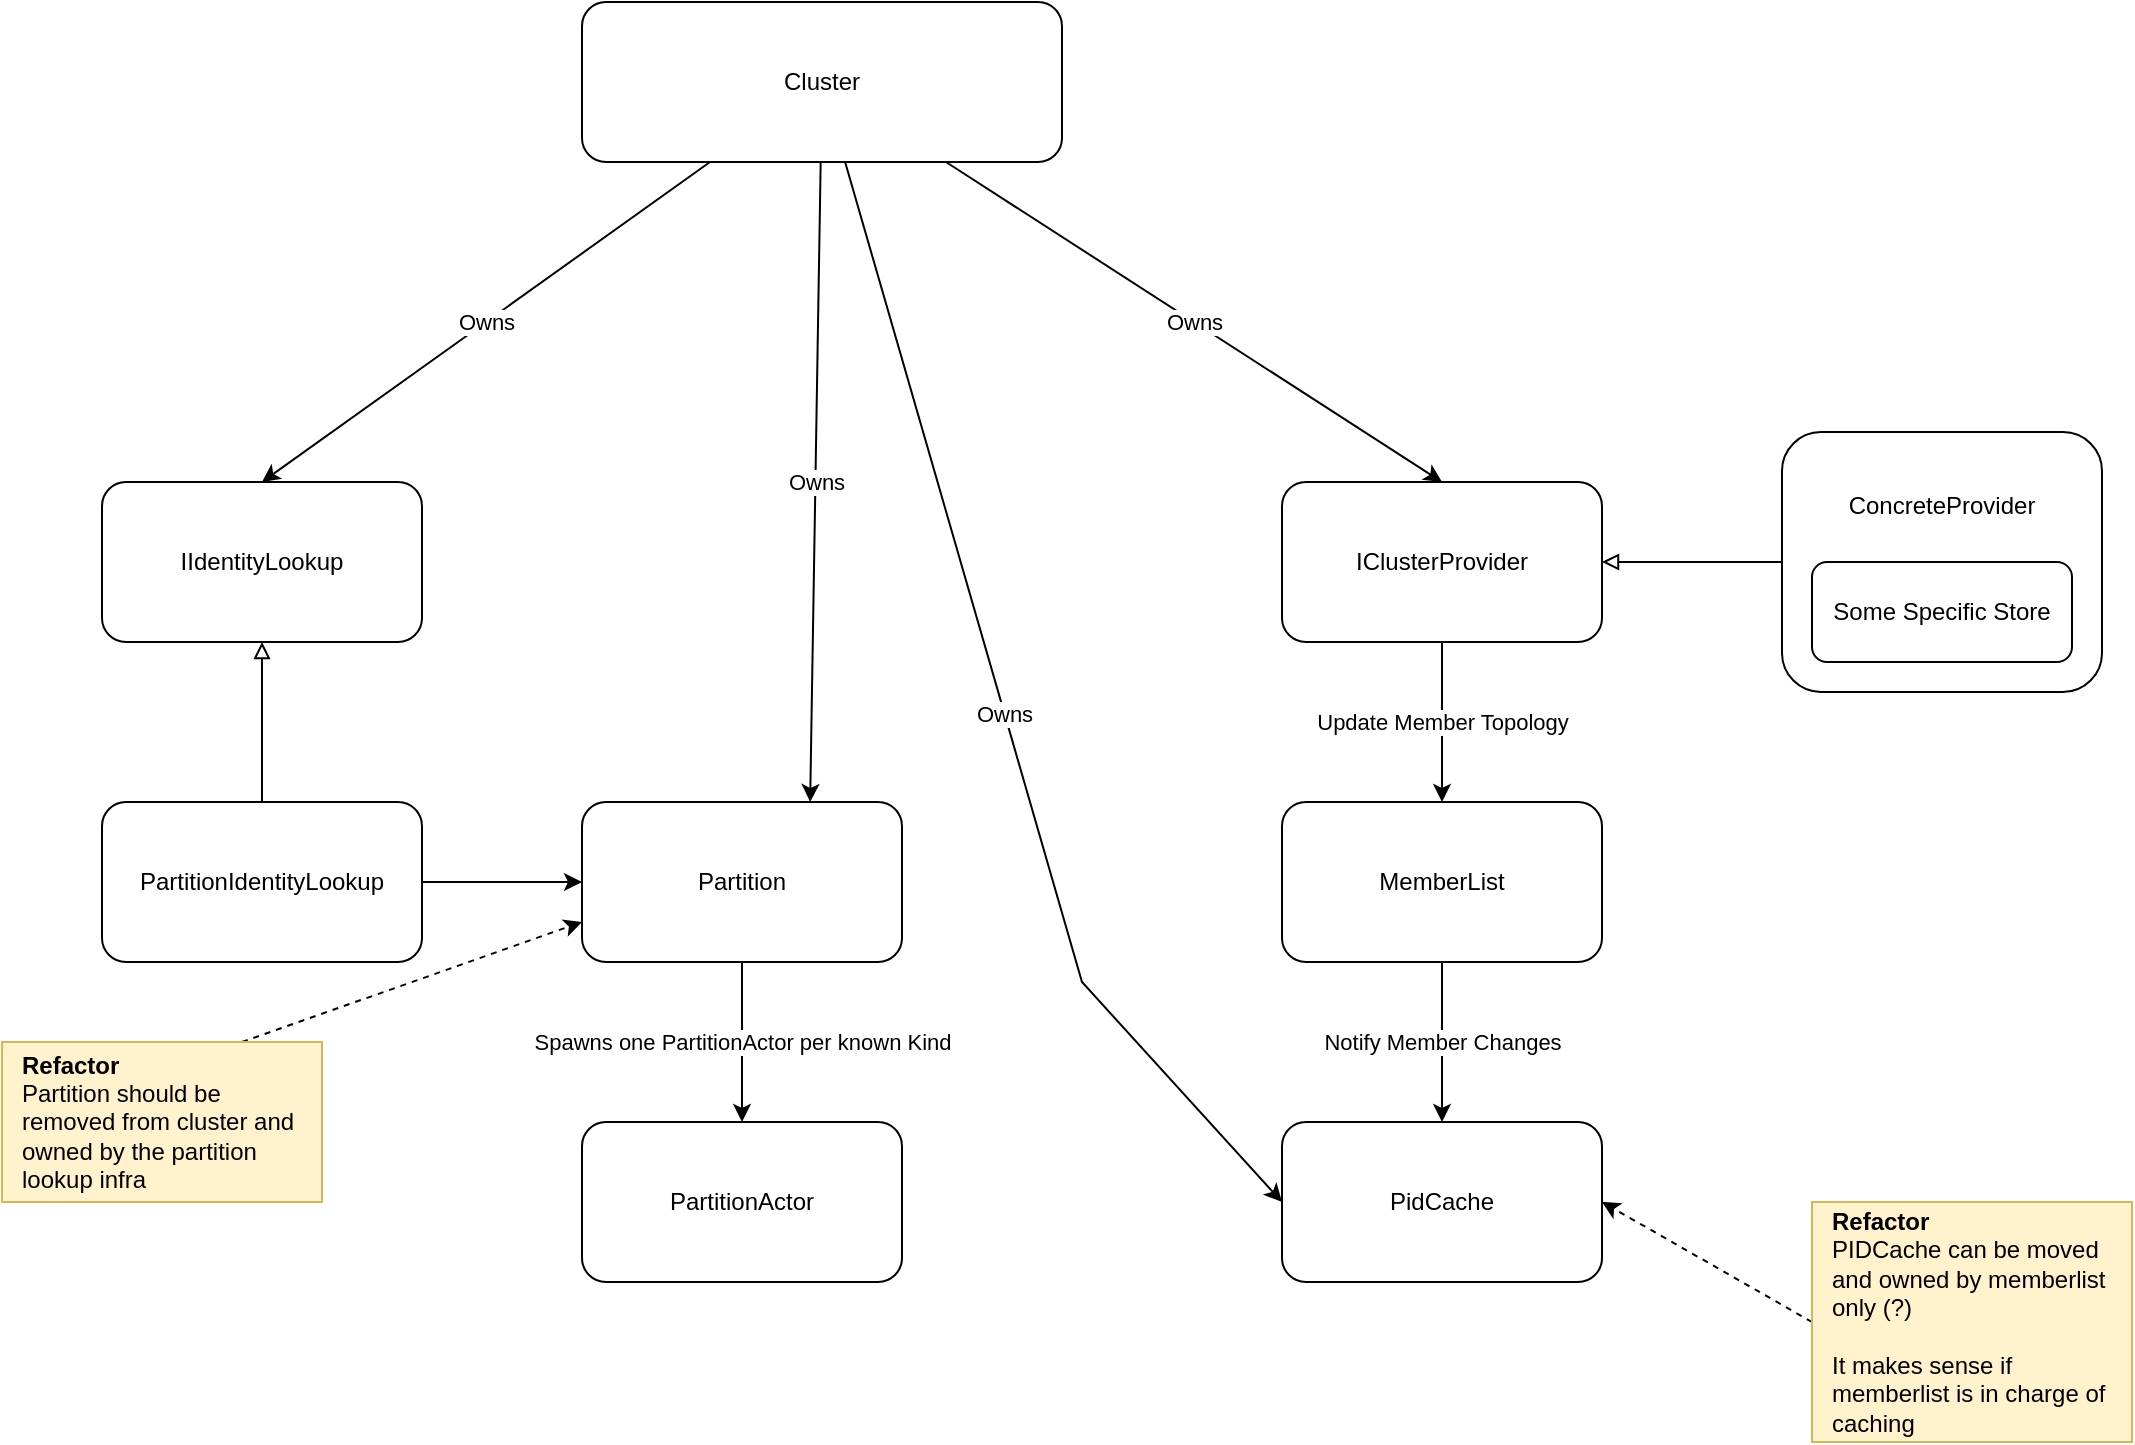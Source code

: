 <mxfile version="12.5.3" type="device" pages="2"><diagram id="WFvMp7btIZ0b-NT_tO5h" name="Sida-1"><mxGraphModel dx="1506" dy="1153" grid="1" gridSize="10" guides="1" tooltips="1" connect="1" arrows="1" fold="1" page="0" pageScale="1" pageWidth="827" pageHeight="1169" math="0" shadow="0"><root><mxCell id="0"/><mxCell id="1" parent="0"/><mxCell id="2RyqPI14Vohf5Yq6YW9K-1" value="Update Member Topology" style="edgeStyle=orthogonalEdgeStyle;rounded=0;orthogonalLoop=1;jettySize=auto;html=1;exitX=0.5;exitY=1;exitDx=0;exitDy=0;entryX=0.5;entryY=0;entryDx=0;entryDy=0;" edge="1" parent="1" source="34hTSz4FNjIjWeJ4wpEn-1" target="34hTSz4FNjIjWeJ4wpEn-2"><mxGeometry relative="1" as="geometry"/></mxCell><mxCell id="34hTSz4FNjIjWeJ4wpEn-1" value="IClusterProvider" style="rounded=1;whiteSpace=wrap;html=1;" vertex="1" parent="1"><mxGeometry x="360" y="160" width="160" height="80" as="geometry"/></mxCell><mxCell id="2RyqPI14Vohf5Yq6YW9K-8" value="Notify Member Changes" style="edgeStyle=orthogonalEdgeStyle;rounded=0;orthogonalLoop=1;jettySize=auto;html=1;exitX=0.5;exitY=1;exitDx=0;exitDy=0;entryX=0.5;entryY=0;entryDx=0;entryDy=0;endArrow=classic;endFill=1;" edge="1" parent="1" source="34hTSz4FNjIjWeJ4wpEn-2" target="2RyqPI14Vohf5Yq6YW9K-7"><mxGeometry relative="1" as="geometry"/></mxCell><mxCell id="34hTSz4FNjIjWeJ4wpEn-2" value="MemberList" style="rounded=1;whiteSpace=wrap;html=1;" vertex="1" parent="1"><mxGeometry x="360" y="320" width="160" height="80" as="geometry"/></mxCell><mxCell id="2RyqPI14Vohf5Yq6YW9K-4" style="edgeStyle=orthogonalEdgeStyle;rounded=0;orthogonalLoop=1;jettySize=auto;html=1;exitX=0;exitY=0.5;exitDx=0;exitDy=0;entryX=1;entryY=0.5;entryDx=0;entryDy=0;endArrow=block;endFill=0;" edge="1" parent="1" source="2RyqPI14Vohf5Yq6YW9K-2" target="34hTSz4FNjIjWeJ4wpEn-1"><mxGeometry relative="1" as="geometry"/></mxCell><mxCell id="2RyqPI14Vohf5Yq6YW9K-2" value="ConcreteProvider&lt;br&gt;&lt;br&gt;&lt;br&gt;&lt;br&gt;&lt;br&gt;" style="rounded=1;whiteSpace=wrap;html=1;" vertex="1" parent="1"><mxGeometry x="610" y="135" width="160" height="130" as="geometry"/></mxCell><mxCell id="2RyqPI14Vohf5Yq6YW9K-5" value="Some Specific Store" style="rounded=1;whiteSpace=wrap;html=1;" vertex="1" parent="1"><mxGeometry x="625" y="200" width="130" height="50" as="geometry"/></mxCell><mxCell id="2RyqPI14Vohf5Yq6YW9K-7" value="PidCache" style="rounded=1;whiteSpace=wrap;html=1;" vertex="1" parent="1"><mxGeometry x="360" y="480" width="160" height="80" as="geometry"/></mxCell><mxCell id="2RyqPI14Vohf5Yq6YW9K-11" value="Spawns one PartitionActor per known Kind" style="edgeStyle=orthogonalEdgeStyle;rounded=0;orthogonalLoop=1;jettySize=auto;html=1;exitX=0.5;exitY=1;exitDx=0;exitDy=0;entryX=0.5;entryY=0;entryDx=0;entryDy=0;endArrow=classic;endFill=1;" edge="1" parent="1" source="2RyqPI14Vohf5Yq6YW9K-9" target="2RyqPI14Vohf5Yq6YW9K-10"><mxGeometry relative="1" as="geometry"/></mxCell><mxCell id="2RyqPI14Vohf5Yq6YW9K-9" value="Partition" style="rounded=1;whiteSpace=wrap;html=1;" vertex="1" parent="1"><mxGeometry x="10" y="320" width="160" height="80" as="geometry"/></mxCell><mxCell id="2RyqPI14Vohf5Yq6YW9K-10" value="PartitionActor" style="rounded=1;whiteSpace=wrap;html=1;" vertex="1" parent="1"><mxGeometry x="10" y="480" width="160" height="80" as="geometry"/></mxCell><mxCell id="2RyqPI14Vohf5Yq6YW9K-13" value="Owns" style="rounded=0;orthogonalLoop=1;jettySize=auto;html=1;entryX=0.5;entryY=0;entryDx=0;entryDy=0;endArrow=classic;endFill=1;" edge="1" parent="1" source="2RyqPI14Vohf5Yq6YW9K-12" target="34hTSz4FNjIjWeJ4wpEn-1"><mxGeometry relative="1" as="geometry"/></mxCell><mxCell id="2RyqPI14Vohf5Yq6YW9K-16" value="Owns" style="edgeStyle=none;rounded=0;orthogonalLoop=1;jettySize=auto;html=1;entryX=0.5;entryY=0;entryDx=0;entryDy=0;endArrow=classic;endFill=1;" edge="1" parent="1" source="2RyqPI14Vohf5Yq6YW9K-12" target="2RyqPI14Vohf5Yq6YW9K-15"><mxGeometry relative="1" as="geometry"/></mxCell><mxCell id="2RyqPI14Vohf5Yq6YW9K-21" value="Owns" style="edgeStyle=none;rounded=0;orthogonalLoop=1;jettySize=auto;html=1;entryX=0.713;entryY=0;entryDx=0;entryDy=0;entryPerimeter=0;endArrow=classic;endFill=1;" edge="1" parent="1" source="2RyqPI14Vohf5Yq6YW9K-12" target="2RyqPI14Vohf5Yq6YW9K-9"><mxGeometry relative="1" as="geometry"/></mxCell><mxCell id="2RyqPI14Vohf5Yq6YW9K-24" value="Owns" style="edgeStyle=none;rounded=0;orthogonalLoop=1;jettySize=auto;html=1;entryX=0;entryY=0.5;entryDx=0;entryDy=0;endArrow=classic;endFill=1;" edge="1" parent="1" source="2RyqPI14Vohf5Yq6YW9K-12" target="2RyqPI14Vohf5Yq6YW9K-7"><mxGeometry relative="1" as="geometry"><Array as="points"><mxPoint x="260" y="410"/></Array></mxGeometry></mxCell><mxCell id="2RyqPI14Vohf5Yq6YW9K-12" value="Cluster" style="rounded=1;whiteSpace=wrap;html=1;" vertex="1" parent="1"><mxGeometry x="10" y="-80" width="240" height="80" as="geometry"/></mxCell><mxCell id="2RyqPI14Vohf5Yq6YW9K-15" value="IIdentityLookup" style="rounded=1;whiteSpace=wrap;html=1;" vertex="1" parent="1"><mxGeometry x="-230" y="160" width="160" height="80" as="geometry"/></mxCell><mxCell id="2RyqPI14Vohf5Yq6YW9K-19" style="edgeStyle=none;rounded=0;orthogonalLoop=1;jettySize=auto;html=1;exitX=1;exitY=0.5;exitDx=0;exitDy=0;entryX=0;entryY=0.5;entryDx=0;entryDy=0;endArrow=classic;endFill=1;" edge="1" parent="1" source="2RyqPI14Vohf5Yq6YW9K-18" target="2RyqPI14Vohf5Yq6YW9K-9"><mxGeometry relative="1" as="geometry"/></mxCell><mxCell id="2RyqPI14Vohf5Yq6YW9K-20" style="edgeStyle=none;rounded=0;orthogonalLoop=1;jettySize=auto;html=1;exitX=0.5;exitY=0;exitDx=0;exitDy=0;entryX=0.5;entryY=1;entryDx=0;entryDy=0;endArrow=block;endFill=0;" edge="1" parent="1" source="2RyqPI14Vohf5Yq6YW9K-18" target="2RyqPI14Vohf5Yq6YW9K-15"><mxGeometry relative="1" as="geometry"/></mxCell><mxCell id="2RyqPI14Vohf5Yq6YW9K-18" value="PartitionIdentityLookup" style="rounded=1;whiteSpace=wrap;html=1;" vertex="1" parent="1"><mxGeometry x="-230" y="320" width="160" height="80" as="geometry"/></mxCell><mxCell id="2RyqPI14Vohf5Yq6YW9K-23" style="edgeStyle=none;rounded=0;orthogonalLoop=1;jettySize=auto;html=1;exitX=0.75;exitY=0;exitDx=0;exitDy=0;entryX=0;entryY=0.75;entryDx=0;entryDy=0;endArrow=classic;endFill=1;dashed=1;" edge="1" parent="1" source="2RyqPI14Vohf5Yq6YW9K-22" target="2RyqPI14Vohf5Yq6YW9K-9"><mxGeometry relative="1" as="geometry"/></mxCell><mxCell id="2RyqPI14Vohf5Yq6YW9K-22" value="&lt;b&gt;Refactor&lt;/b&gt;&lt;br&gt;Partition should be removed from cluster and owned by the partition lookup infra" style="rounded=0;whiteSpace=wrap;html=1;fillColor=#fff2cc;strokeColor=#d6b656;align=left;spacing=10;" vertex="1" parent="1"><mxGeometry x="-280" y="440" width="160" height="80" as="geometry"/></mxCell><mxCell id="2RyqPI14Vohf5Yq6YW9K-26" style="edgeStyle=none;rounded=0;orthogonalLoop=1;jettySize=auto;html=1;exitX=0;exitY=0.5;exitDx=0;exitDy=0;entryX=1;entryY=0.5;entryDx=0;entryDy=0;dashed=1;endArrow=classic;endFill=1;" edge="1" parent="1" source="2RyqPI14Vohf5Yq6YW9K-25" target="2RyqPI14Vohf5Yq6YW9K-7"><mxGeometry relative="1" as="geometry"/></mxCell><mxCell id="2RyqPI14Vohf5Yq6YW9K-25" value="&lt;b&gt;Refactor&lt;/b&gt;&lt;br&gt;PIDCache can be moved and owned by memberlist only (?)&lt;br&gt;&lt;br&gt;It makes sense if memberlist is in charge of&amp;nbsp; caching" style="rounded=0;whiteSpace=wrap;html=1;fillColor=#fff2cc;strokeColor=#d6b656;align=left;spacing=10;" vertex="1" parent="1"><mxGeometry x="625" y="520" width="160" height="120" as="geometry"/></mxCell></root></mxGraphModel></diagram><diagram id="JHREhL_XiQ6nAfY-3SJM" name="Sida-2"><mxGraphModel dx="1106" dy="753" grid="1" gridSize="10" guides="1" tooltips="1" connect="1" arrows="1" fold="1" page="1" pageScale="1" pageWidth="827" pageHeight="1169" math="0" shadow="0"><root><mxCell id="YdWo_CgDMyIYn7CC9BJ6-0"/><mxCell id="YdWo_CgDMyIYn7CC9BJ6-1" parent="YdWo_CgDMyIYn7CC9BJ6-0"/></root></mxGraphModel></diagram></mxfile>